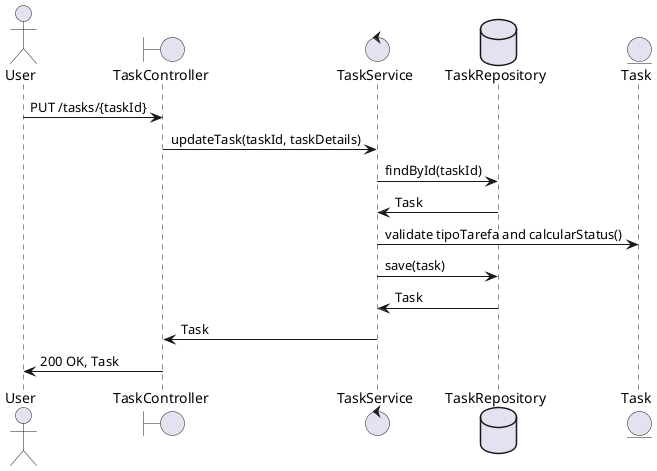 @startuml
actor User
boundary TaskController
control TaskService
database TaskRepository
entity Task

User -> TaskController: PUT /tasks/{taskId}
TaskController -> TaskService: updateTask(taskId, taskDetails)
TaskService -> TaskRepository: findById(taskId)
TaskRepository -> TaskService: Task
TaskService -> Task: validate tipoTarefa and calcularStatus()
TaskService -> TaskRepository: save(task)
TaskRepository -> TaskService: Task
TaskService -> TaskController: Task
TaskController -> User: 200 OK, Task
@enduml
